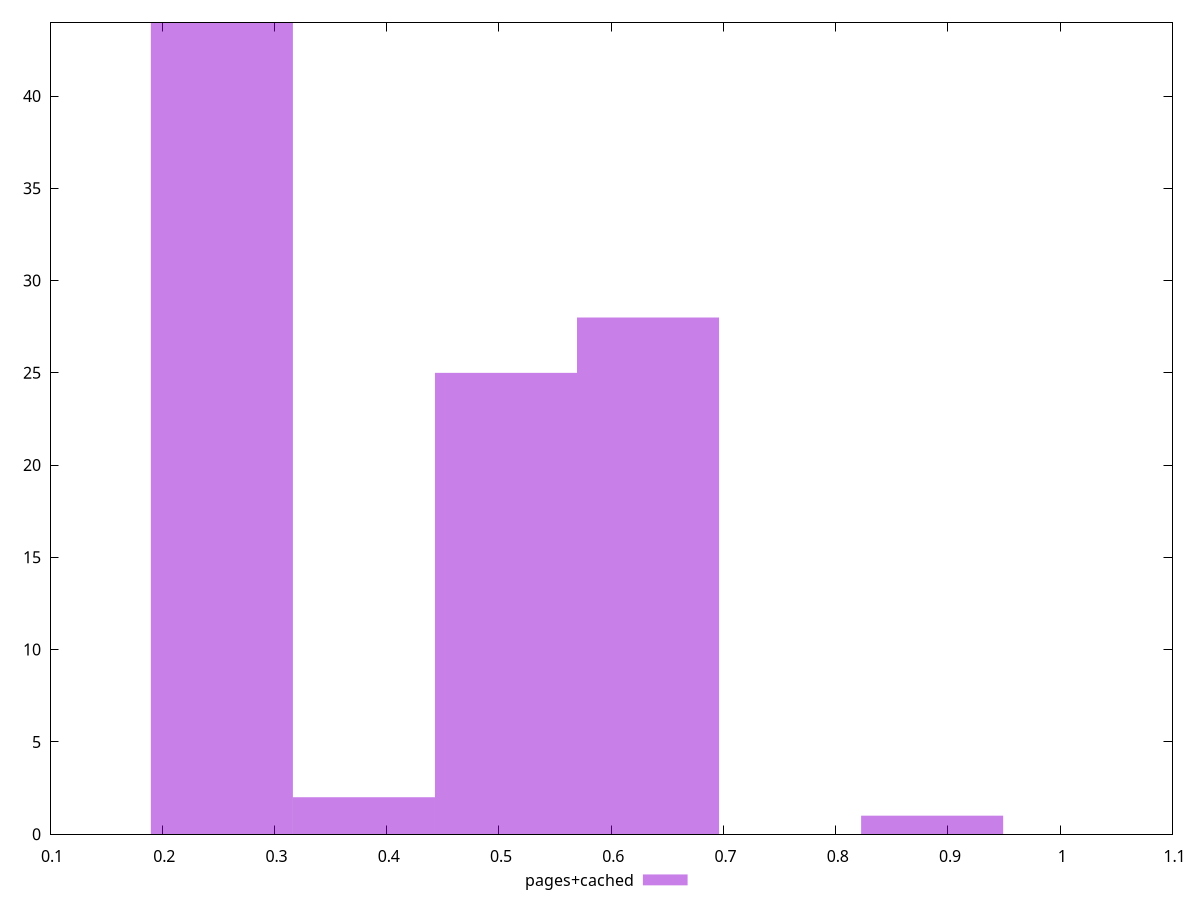 $_pagesCached <<EOF
0.3796631327377884 2
0.2531087551585256 44
0.632771887896314 28
0.5062175103170512 25
0.8858806430548396 1
EOF
set key outside below
set terminal pngcairo
set output "report_00004_2020-11-02T20-21-41.718Z/cumulative-layout-shift/pages+cached//hist.png"
set yrange [0:44]
set boxwidth 0.1265543775792628
set style fill transparent solid 0.5 noborder
plot $_pagesCached title "pages+cached" with boxes ,